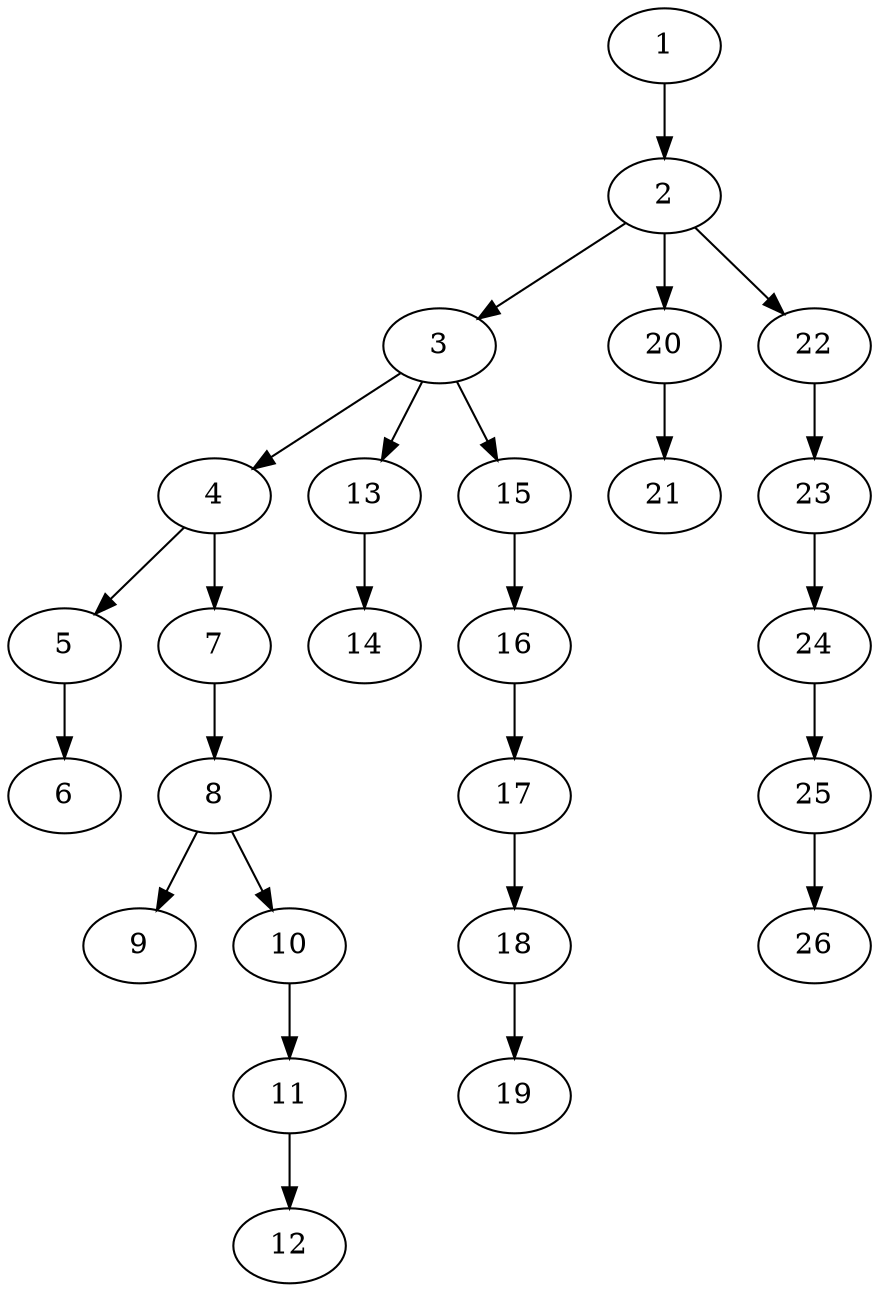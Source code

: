 strict digraph "" {
	1 -> 2;
	2 -> 3;
	2 -> 20;
	2 -> 22;
	3 -> 4;
	3 -> 13;
	3 -> 15;
	4 -> 5;
	4 -> 7;
	5 -> 6;
	7 -> 8;
	8 -> 9;
	8 -> 10;
	10 -> 11;
	11 -> 12;
	13 -> 14;
	15 -> 16;
	16 -> 17;
	17 -> 18;
	18 -> 19;
	20 -> 21;
	22 -> 23;
	23 -> 24;
	24 -> 25;
	25 -> 26;
}
